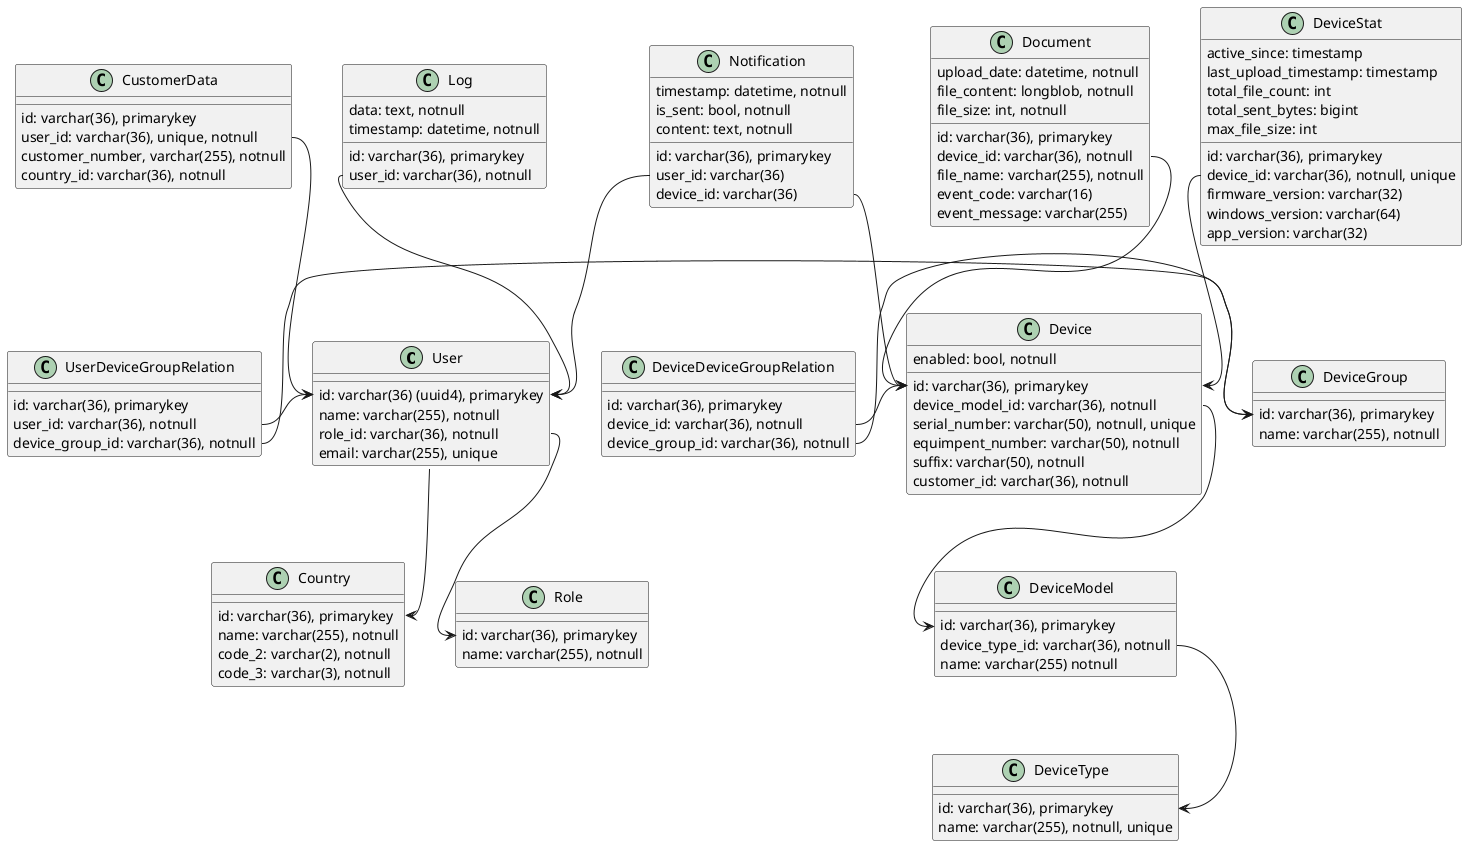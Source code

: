 @startuml
class User{
    id: varchar(36) (uuid4), primarykey
    name: varchar(255), notnull
    role_id: varchar(36), notnull
    email: varchar(255), unique
}

User::country_id --> Country::id
User::role_id --> Role::id

class CustomerData {
    id: varchar(36), primarykey
    user_id: varchar(36), unique, notnull
    customer_number, varchar(255), notnull
    country_id: varchar(36), notnull
}

CustomerData::user_id --> User::id

class UserDeviceGroupRelation {
    id: varchar(36), primarykey
    user_id: varchar(36), notnull
    device_group_id: varchar(36), notnull
}

UserDeviceGroupRelation::user_id -> User::id
UserDeviceGroupRelation::device_group_id -> DeviceGroup::id

class Country{
    id: varchar(36), primarykey
    name: varchar(255), notnull
    code_2: varchar(2), notnull
    code_3: varchar(3), notnull
}

class Role {
    id: varchar(36), primarykey
    name: varchar(255), notnull
}

class Log {
    id: varchar(36), primarykey
    user_id: varchar(36), notnull
    data: text, notnull
    timestamp: datetime, notnull
}

Log::user_id --> User::id

class DeviceType {
    id: varchar(36), primarykey
    name: varchar(255), notnull, unique
}

class DeviceModel {
    id: varchar(36), primarykey
    device_type_id: varchar(36), notnull
    name: varchar(255) notnull
}

DeviceModel::device_type_id --> DeviceType::id

class Device {
    id: varchar(36), primarykey
    device_model_id: varchar(36), notnull
    serial_number: varchar(50), notnull, unique
    equimpent_number: varchar(50), notnull
    suffix: varchar(50), notnull
    customer_id: varchar(36), notnull
    enabled: bool, notnull
}

Device::device_model_id --> DeviceModel::id

class DeviceDeviceGroupRelation {
    id: varchar(36), primarykey
    device_id: varchar(36), notnull
    device_group_id: varchar(36), notnull
}

DeviceDeviceGroupRelation::device_id -> Device::id
DeviceDeviceGroupRelation::device_group_id -> DeviceGroup::id

class DeviceGroup {
    id: varchar(36), primarykey
    name: varchar(255), notnull
}

class Document{
    id: varchar(36), primarykey
    device_id: varchar(36), notnull
    upload_date: datetime, notnull
    file_name: varchar(255), notnull
    file_content: longblob, notnull
    file_size: int, notnull
    event_code: varchar(16)
    event_message: varchar(255)
}
Document::device_id --> Device::id

class Notification {
    id: varchar(36), primarykey
    user_id: varchar(36)
    device_id: varchar(36)
    timestamp: datetime, notnull
    is_sent: bool, notnull
    content: text, notnull
}

Notification::user_id --> User::id
Notification::device_id --> Device::id

class DeviceStat {
    id: varchar(36), primarykey
    device_id: varchar(36), notnull, unique
    active_since: timestamp
    last_upload_timestamp: timestamp
    total_file_count: int
    total_sent_bytes: bigint
    max_file_size: int
    firmware_version: varchar(32)
    windows_version: varchar(64)
    app_version: varchar(32)
}

DeviceStat::device_id --> Device::id

@enduml
